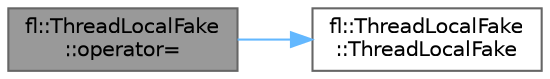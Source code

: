 digraph "fl::ThreadLocalFake::operator="
{
 // INTERACTIVE_SVG=YES
 // LATEX_PDF_SIZE
  bgcolor="transparent";
  edge [fontname=Helvetica,fontsize=10,labelfontname=Helvetica,labelfontsize=10];
  node [fontname=Helvetica,fontsize=10,shape=box,height=0.2,width=0.4];
  rankdir="LR";
  Node1 [id="Node000001",label="fl::ThreadLocalFake\l::operator=",height=0.2,width=0.4,color="gray40", fillcolor="grey60", style="filled", fontcolor="black",tooltip=" "];
  Node1 -> Node2 [id="edge1_Node000001_Node000002",color="steelblue1",style="solid",tooltip=" "];
  Node2 [id="Node000002",label="fl::ThreadLocalFake\l::ThreadLocalFake",height=0.2,width=0.4,color="grey40", fillcolor="white", style="filled",URL="$dd/dfc/classfl_1_1_thread_local_fake_a524c0e63221e3f93c7ab57dd499fd0b5.html#a524c0e63221e3f93c7ab57dd499fd0b5",tooltip=" "];
}
